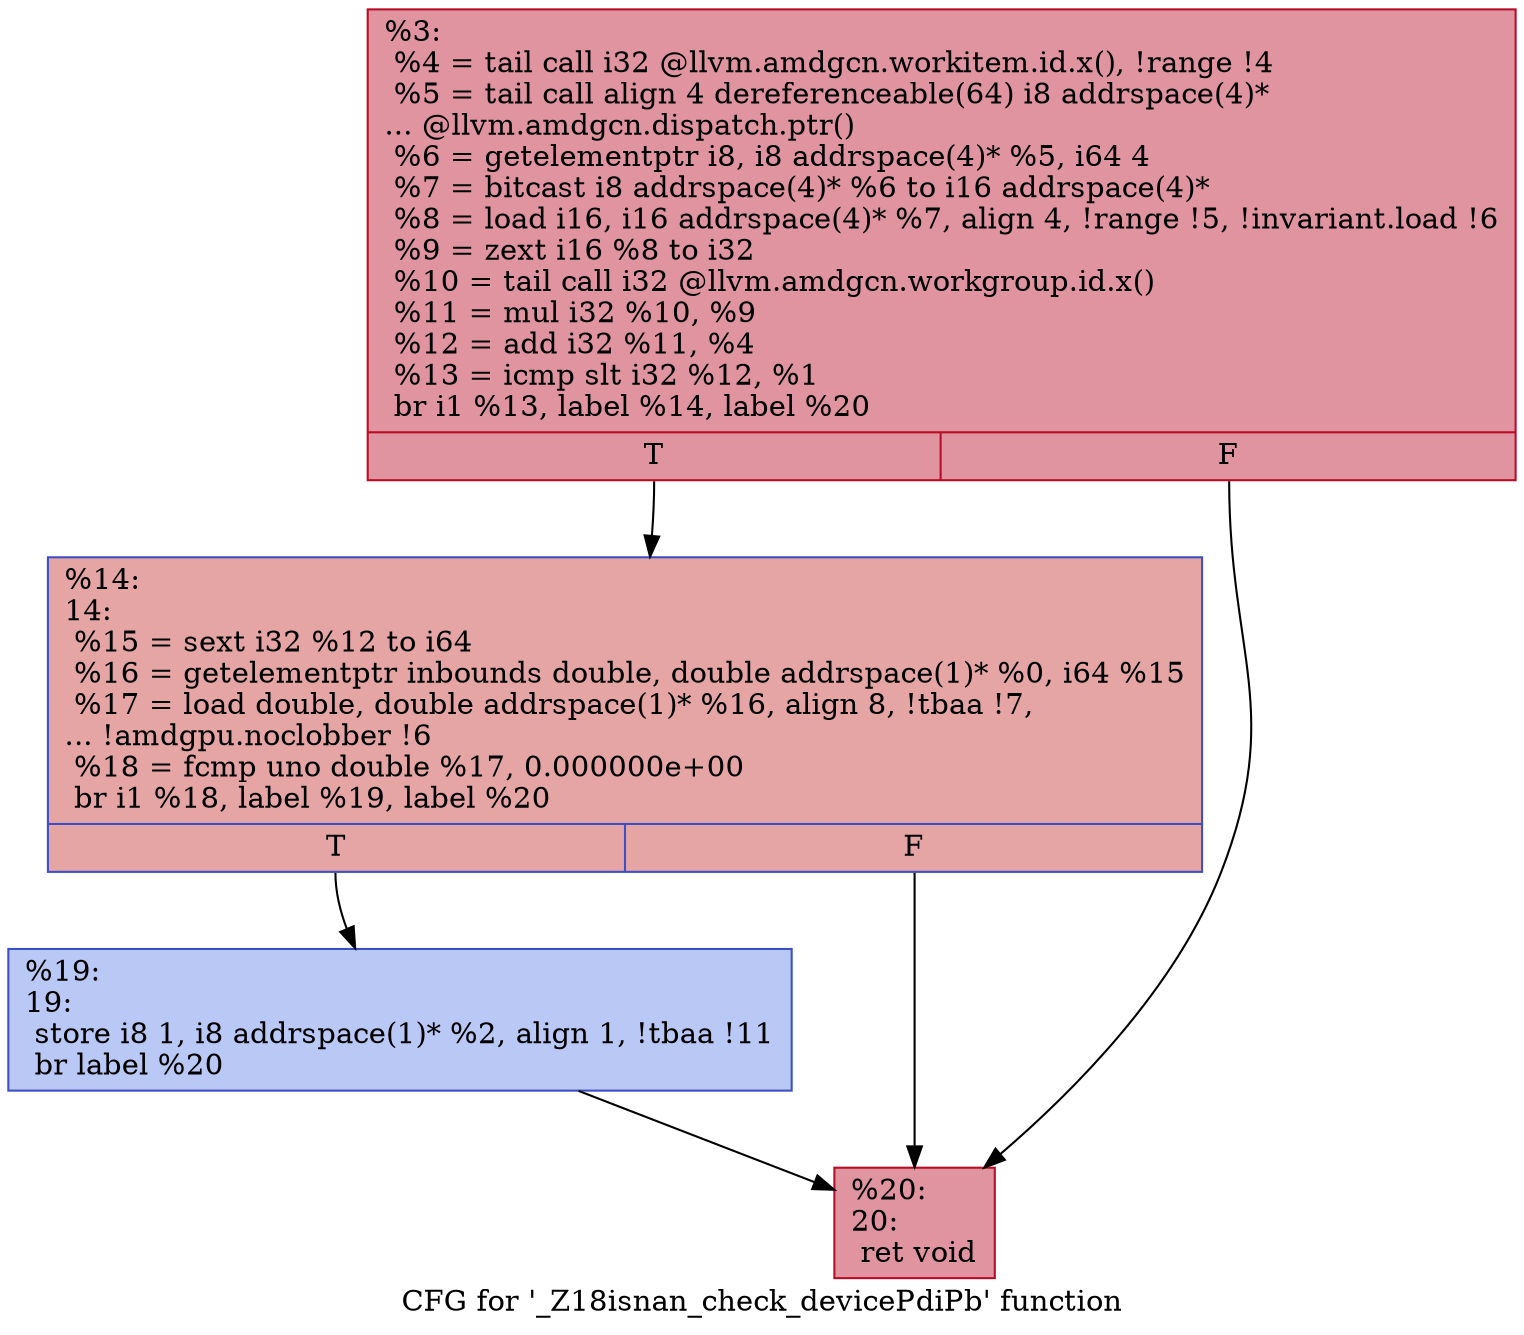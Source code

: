 digraph "CFG for '_Z18isnan_check_devicePdiPb' function" {
	label="CFG for '_Z18isnan_check_devicePdiPb' function";

	Node0x642e080 [shape=record,color="#b70d28ff", style=filled, fillcolor="#b70d2870",label="{%3:\l  %4 = tail call i32 @llvm.amdgcn.workitem.id.x(), !range !4\l  %5 = tail call align 4 dereferenceable(64) i8 addrspace(4)*\l... @llvm.amdgcn.dispatch.ptr()\l  %6 = getelementptr i8, i8 addrspace(4)* %5, i64 4\l  %7 = bitcast i8 addrspace(4)* %6 to i16 addrspace(4)*\l  %8 = load i16, i16 addrspace(4)* %7, align 4, !range !5, !invariant.load !6\l  %9 = zext i16 %8 to i32\l  %10 = tail call i32 @llvm.amdgcn.workgroup.id.x()\l  %11 = mul i32 %10, %9\l  %12 = add i32 %11, %4\l  %13 = icmp slt i32 %12, %1\l  br i1 %13, label %14, label %20\l|{<s0>T|<s1>F}}"];
	Node0x642e080:s0 -> Node0x642ff50;
	Node0x642e080:s1 -> Node0x642ffe0;
	Node0x642ff50 [shape=record,color="#3d50c3ff", style=filled, fillcolor="#c5333470",label="{%14:\l14:                                               \l  %15 = sext i32 %12 to i64\l  %16 = getelementptr inbounds double, double addrspace(1)* %0, i64 %15\l  %17 = load double, double addrspace(1)* %16, align 8, !tbaa !7,\l... !amdgpu.noclobber !6\l  %18 = fcmp uno double %17, 0.000000e+00\l  br i1 %18, label %19, label %20\l|{<s0>T|<s1>F}}"];
	Node0x642ff50:s0 -> Node0x64315e0;
	Node0x642ff50:s1 -> Node0x642ffe0;
	Node0x64315e0 [shape=record,color="#3d50c3ff", style=filled, fillcolor="#6282ea70",label="{%19:\l19:                                               \l  store i8 1, i8 addrspace(1)* %2, align 1, !tbaa !11\l  br label %20\l}"];
	Node0x64315e0 -> Node0x642ffe0;
	Node0x642ffe0 [shape=record,color="#b70d28ff", style=filled, fillcolor="#b70d2870",label="{%20:\l20:                                               \l  ret void\l}"];
}
